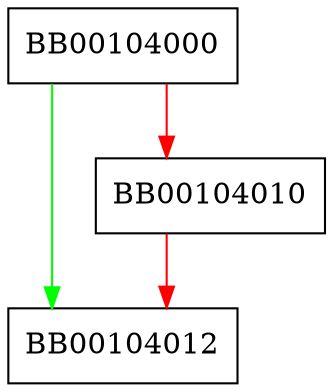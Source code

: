 digraph _DT_INIT {
  node [shape="box"];
  graph [splines=ortho];
  BB00104000 -> BB00104012 [color="green"];
  BB00104000 -> BB00104010 [color="red"];
  BB00104010 -> BB00104012 [color="red"];
}